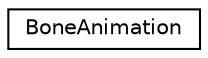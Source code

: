 digraph "Graphical Class Hierarchy"
{
  edge [fontname="Helvetica",fontsize="10",labelfontname="Helvetica",labelfontsize="10"];
  node [fontname="Helvetica",fontsize="10",shape=record];
  rankdir="LR";
  Node0 [label="BoneAnimation",height=0.2,width=0.4,color="black", fillcolor="white", style="filled",URL="$classBoneAnimation.html"];
}
